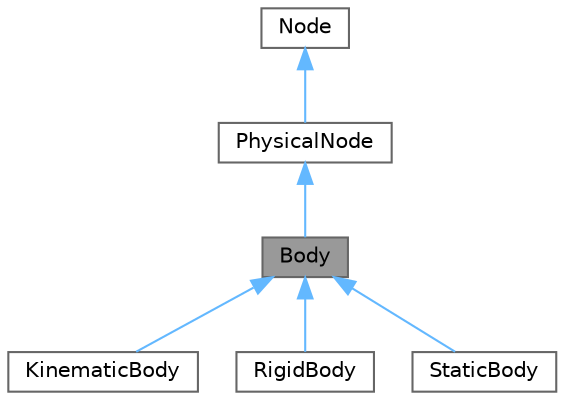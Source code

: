 digraph "Body"
{
 // LATEX_PDF_SIZE
  bgcolor="transparent";
  edge [fontname=Helvetica,fontsize=10,labelfontname=Helvetica,labelfontsize=10];
  node [fontname=Helvetica,fontsize=10,shape=box,height=0.2,width=0.4];
  Node1 [id="Node000001",label="Body",height=0.2,width=0.4,color="gray40", fillcolor="grey60", style="filled", fontcolor="black",tooltip=" "];
  Node2 -> Node1 [id="edge1_Node000001_Node000002",dir="back",color="steelblue1",style="solid",tooltip=" "];
  Node2 [id="Node000002",label="PhysicalNode",height=0.2,width=0.4,color="gray40", fillcolor="white", style="filled",URL="$classPhysicalNode.html",tooltip=" "];
  Node3 -> Node2 [id="edge2_Node000002_Node000003",dir="back",color="steelblue1",style="solid",tooltip=" "];
  Node3 [id="Node000003",label="Node",height=0.2,width=0.4,color="gray40", fillcolor="white", style="filled",URL="$classNode.html",tooltip="Represents a node in the tree structure."];
  Node1 -> Node4 [id="edge3_Node000001_Node000004",dir="back",color="steelblue1",style="solid",tooltip=" "];
  Node4 [id="Node000004",label="KinematicBody",height=0.2,width=0.4,color="gray40", fillcolor="white", style="filled",URL="$classKinematicBody.html",tooltip="Represents a kinematic body in the physics simulation."];
  Node1 -> Node5 [id="edge4_Node000001_Node000005",dir="back",color="steelblue1",style="solid",tooltip=" "];
  Node5 [id="Node000005",label="RigidBody",height=0.2,width=0.4,color="gray40", fillcolor="white", style="filled",URL="$classRigidBody.html",tooltip="Represents a rigid body in the physics simulation."];
  Node1 -> Node6 [id="edge5_Node000001_Node000006",dir="back",color="steelblue1",style="solid",tooltip=" "];
  Node6 [id="Node000006",label="StaticBody",height=0.2,width=0.4,color="gray40", fillcolor="white", style="filled",URL="$classStaticBody.html",tooltip="Represents a static body in the physics simulation."];
}
